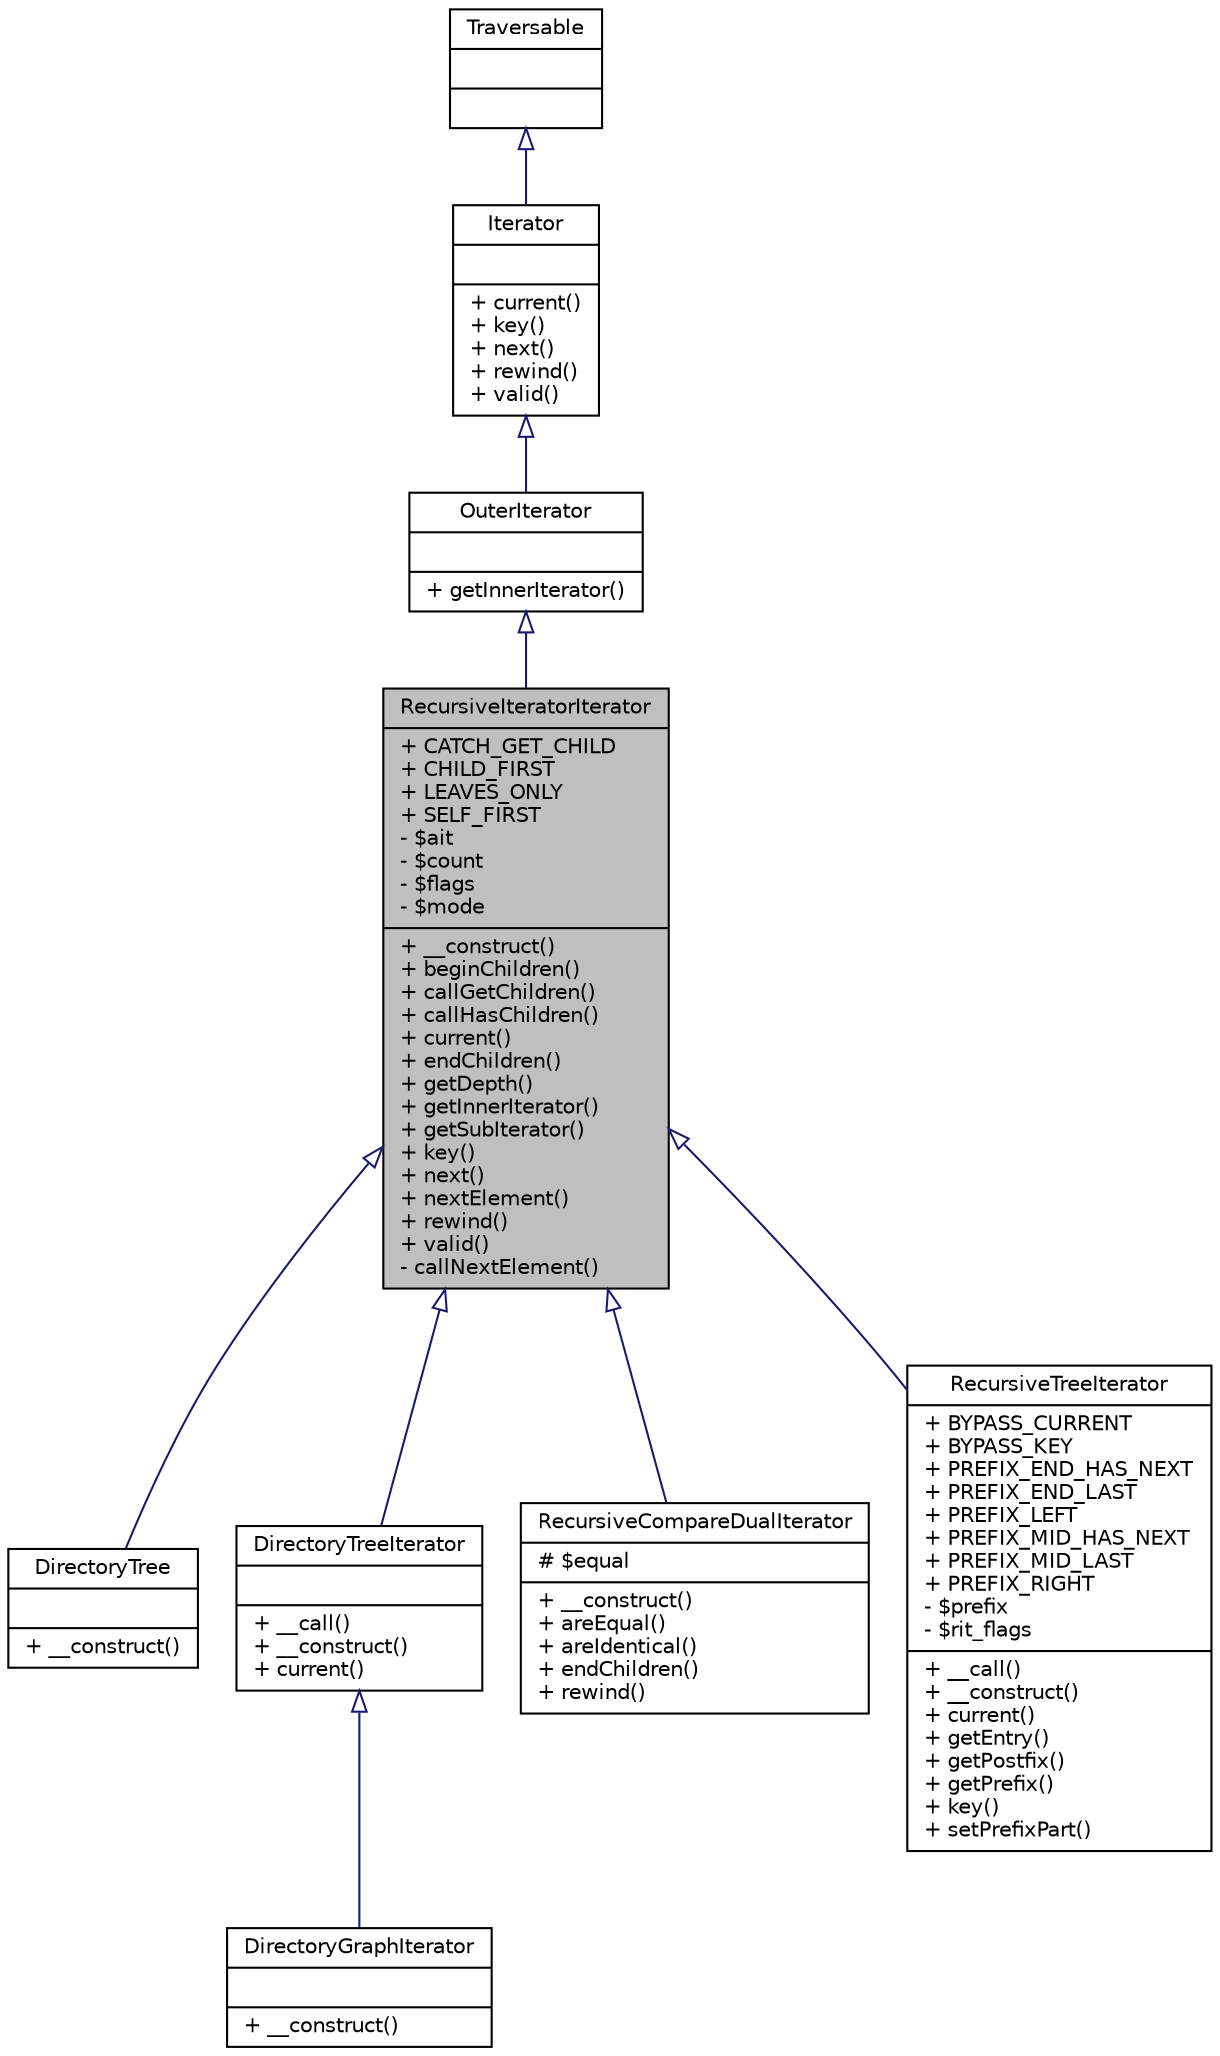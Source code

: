 digraph "RecursiveIteratorIterator"
{
  edge [fontname="Helvetica",fontsize="10",labelfontname="Helvetica",labelfontsize="10"];
  node [fontname="Helvetica",fontsize="10",shape=record];
  Node1 [label="{RecursiveIteratorIterator\n|+ CATCH_GET_CHILD\l+ CHILD_FIRST\l+ LEAVES_ONLY\l+ SELF_FIRST\l- $ait\l- $count\l- $flags\l- $mode\l|+ __construct()\l+ beginChildren()\l+ callGetChildren()\l+ callHasChildren()\l+ current()\l+ endChildren()\l+ getDepth()\l+ getInnerIterator()\l+ getSubIterator()\l+ key()\l+ next()\l+ nextElement()\l+ rewind()\l+ valid()\l- callNextElement()\l}",height=0.2,width=0.4,color="black", fillcolor="grey75", style="filled" fontcolor="black"];
  Node2 -> Node1 [dir="back",color="midnightblue",fontsize="10",style="solid",arrowtail="onormal",fontname="Helvetica"];
  Node2 [label="{OuterIterator\n||+ getInnerIterator()\l}",height=0.2,width=0.4,color="black", fillcolor="white", style="filled",URL="$interfaceOuterIterator.html",tooltip="Interface to access the current inner iteraor of iterator wrappers. "];
  Node3 -> Node2 [dir="back",color="midnightblue",fontsize="10",style="solid",arrowtail="onormal",fontname="Helvetica"];
  Node3 [label="{Iterator\n||+ current()\l+ key()\l+ next()\l+ rewind()\l+ valid()\l}",height=0.2,width=0.4,color="black", fillcolor="white", style="filled",URL="$interfaceIterator.html",tooltip="Basic iterator. "];
  Node4 -> Node3 [dir="back",color="midnightblue",fontsize="10",style="solid",arrowtail="onormal",fontname="Helvetica"];
  Node4 [label="{Traversable\n||}",height=0.2,width=0.4,color="black", fillcolor="white", style="filled",URL="$interfaceTraversable.html",tooltip="Interface to detect a class is traversable using foreach. "];
  Node1 -> Node5 [dir="back",color="midnightblue",fontsize="10",style="solid",arrowtail="onormal",fontname="Helvetica"];
  Node5 [label="{DirectoryTree\n||+ __construct()\l}",height=0.2,width=0.4,color="black", fillcolor="white", style="filled",URL="$classDirectoryTree.html",tooltip="A directory iterator that does not show &#39;. "];
  Node1 -> Node6 [dir="back",color="midnightblue",fontsize="10",style="solid",arrowtail="onormal",fontname="Helvetica"];
  Node6 [label="{DirectoryTreeIterator\n||+ __call()\l+ __construct()\l+ current()\l}",height=0.2,width=0.4,color="black", fillcolor="white", style="filled",URL="$classDirectoryTreeIterator.html",tooltip="DirectoryIterator to generate ASCII graphic directory trees. "];
  Node6 -> Node7 [dir="back",color="midnightblue",fontsize="10",style="solid",arrowtail="onormal",fontname="Helvetica"];
  Node7 [label="{DirectoryGraphIterator\n||+ __construct()\l}",height=0.2,width=0.4,color="black", fillcolor="white", style="filled",URL="$classDirectoryGraphIterator.html",tooltip="A tree iterator that only shows directories. "];
  Node1 -> Node8 [dir="back",color="midnightblue",fontsize="10",style="solid",arrowtail="onormal",fontname="Helvetica"];
  Node8 [label="{RecursiveCompareDualIterator\n|# $equal\l|+ __construct()\l+ areEqual()\l+ areIdentical()\l+ endChildren()\l+ rewind()\l}",height=0.2,width=0.4,color="black", fillcolor="white", style="filled",URL="$classRecursiveCompareDualIterator.html",tooltip="Recursive comparison iterator for a RecursiveDualIterator. "];
  Node1 -> Node9 [dir="back",color="midnightblue",fontsize="10",style="solid",arrowtail="onormal",fontname="Helvetica"];
  Node9 [label="{RecursiveTreeIterator\n|+ BYPASS_CURRENT\l+ BYPASS_KEY\l+ PREFIX_END_HAS_NEXT\l+ PREFIX_END_LAST\l+ PREFIX_LEFT\l+ PREFIX_MID_HAS_NEXT\l+ PREFIX_MID_LAST\l+ PREFIX_RIGHT\l- $prefix\l- $rit_flags\l|+ __call()\l+ __construct()\l+ current()\l+ getEntry()\l+ getPostfix()\l+ getPrefix()\l+ key()\l+ setPrefixPart()\l}",height=0.2,width=0.4,color="black", fillcolor="white", style="filled",URL="$classRecursiveTreeIterator.html",tooltip="RecursiveIteratorIterator to generate ASCII graphic trees for the entries in a RecursiveIterator. "];
}
